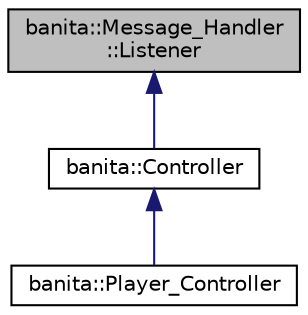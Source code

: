 digraph "banita::Message_Handler::Listener"
{
 // LATEX_PDF_SIZE
  edge [fontname="Helvetica",fontsize="10",labelfontname="Helvetica",labelfontsize="10"];
  node [fontname="Helvetica",fontsize="10",shape=record];
  Node0 [label="banita::Message_Handler\l::Listener",height=0.2,width=0.4,color="black", fillcolor="grey75", style="filled", fontcolor="black",tooltip="almost empty pure virtual struct that let the children handle a received message"];
  Node0 -> Node1 [dir="back",color="midnightblue",fontsize="10",style="solid",fontname="Helvetica"];
  Node1 [label="banita::Controller",height=0.2,width=0.4,color="black", fillcolor="white", style="filled",URL="$d0/d23/classbanita_1_1_controller.html",tooltip=" "];
  Node1 -> Node2 [dir="back",color="midnightblue",fontsize="10",style="solid",fontname="Helvetica"];
  Node2 [label="banita::Player_Controller",height=0.2,width=0.4,color="black", fillcolor="white", style="filled",URL="$dc/d66/classbanita_1_1_player___controller.html",tooltip=" "];
}
